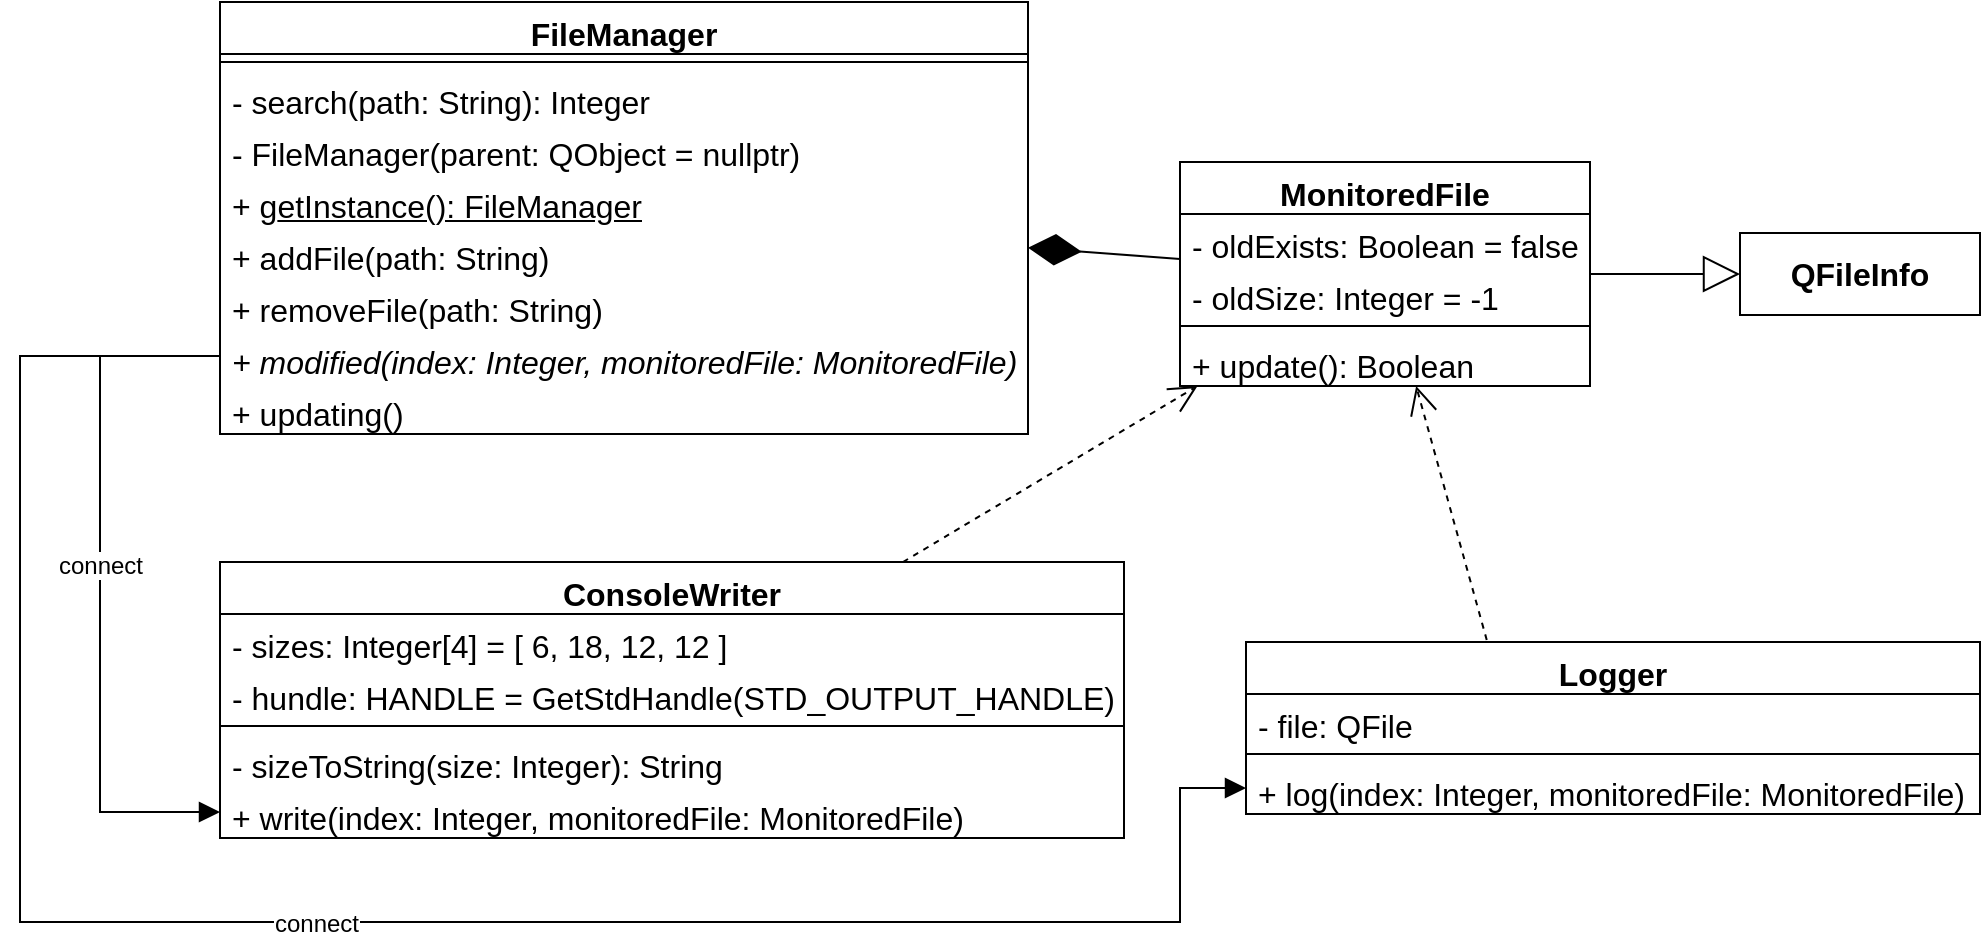 <mxfile version="24.0.7" type="device">
  <diagram name="Страница — 1" id="K0TLYlvcnPPaBmhVKMWB">
    <mxGraphModel dx="1049" dy="1041" grid="1" gridSize="10" guides="1" tooltips="1" connect="1" arrows="1" fold="1" page="0" pageScale="1" pageWidth="1169" pageHeight="827" math="0" shadow="0">
      <root>
        <mxCell id="0" />
        <mxCell id="1" parent="0" />
        <mxCell id="VBVmkY-314-XRv1tTZ_Q-1" value="&lt;span style=&quot;font-size: 16px;&quot;&gt;&lt;b&gt;QFileInfo&lt;/b&gt;&lt;/span&gt;" style="html=1;whiteSpace=wrap;" parent="1" vertex="1">
          <mxGeometry x="1080" y="-204.5" width="120" height="41" as="geometry" />
        </mxCell>
        <mxCell id="VBVmkY-314-XRv1tTZ_Q-2" value="&lt;font style=&quot;font-size: 16px;&quot;&gt;MonitoredFile&lt;/font&gt;" style="swimlane;fontStyle=1;align=center;verticalAlign=top;childLayout=stackLayout;horizontal=1;startSize=26;horizontalStack=0;resizeParent=1;resizeParentMax=0;resizeLast=0;collapsible=1;marginBottom=0;whiteSpace=wrap;html=1;" parent="1" vertex="1">
          <mxGeometry x="800" y="-240" width="205" height="112" as="geometry" />
        </mxCell>
        <mxCell id="VBVmkY-314-XRv1tTZ_Q-6" value="&lt;font style=&quot;font-size: 16px;&quot;&gt;- oldExists: Boolean = false&lt;/font&gt;" style="text;strokeColor=none;fillColor=none;align=left;verticalAlign=top;spacingLeft=4;spacingRight=4;overflow=hidden;rotatable=0;points=[[0,0.5],[1,0.5]];portConstraint=eastwest;whiteSpace=wrap;html=1;" parent="VBVmkY-314-XRv1tTZ_Q-2" vertex="1">
          <mxGeometry y="26" width="205" height="26" as="geometry" />
        </mxCell>
        <mxCell id="VBVmkY-314-XRv1tTZ_Q-7" value="&lt;span style=&quot;font-size: 16px;&quot;&gt;-&amp;nbsp;oldSize: Integer = -1&lt;/span&gt;" style="text;strokeColor=none;fillColor=none;align=left;verticalAlign=top;spacingLeft=4;spacingRight=4;overflow=hidden;rotatable=0;points=[[0,0.5],[1,0.5]];portConstraint=eastwest;whiteSpace=wrap;html=1;" parent="VBVmkY-314-XRv1tTZ_Q-2" vertex="1">
          <mxGeometry y="52" width="205" height="26" as="geometry" />
        </mxCell>
        <mxCell id="VBVmkY-314-XRv1tTZ_Q-4" value="" style="line;strokeWidth=1;fillColor=none;align=left;verticalAlign=middle;spacingTop=-1;spacingLeft=3;spacingRight=3;rotatable=0;labelPosition=right;points=[];portConstraint=eastwest;strokeColor=inherit;" parent="VBVmkY-314-XRv1tTZ_Q-2" vertex="1">
          <mxGeometry y="78" width="205" height="8" as="geometry" />
        </mxCell>
        <mxCell id="VBVmkY-314-XRv1tTZ_Q-32" value="&lt;span style=&quot;font-size: 16px;&quot;&gt;+ update(): Boolean&lt;/span&gt;" style="text;strokeColor=none;fillColor=none;align=left;verticalAlign=top;spacingLeft=4;spacingRight=4;overflow=hidden;rotatable=0;points=[[0,0.5],[1,0.5]];portConstraint=eastwest;whiteSpace=wrap;html=1;" parent="VBVmkY-314-XRv1tTZ_Q-2" vertex="1">
          <mxGeometry y="86" width="205" height="26" as="geometry" />
        </mxCell>
        <mxCell id="VBVmkY-314-XRv1tTZ_Q-9" value="&lt;div&gt;&lt;br&gt;&lt;/div&gt;" style="endArrow=block;endSize=16;endFill=0;html=1;rounded=0;fontSize=12;curved=1;" parent="1" source="VBVmkY-314-XRv1tTZ_Q-2" target="VBVmkY-314-XRv1tTZ_Q-1" edge="1">
          <mxGeometry width="160" relative="1" as="geometry">
            <mxPoint x="267" y="-49" as="sourcePoint" />
            <mxPoint x="427" y="-49" as="targetPoint" />
          </mxGeometry>
        </mxCell>
        <mxCell id="VBVmkY-314-XRv1tTZ_Q-10" value="&lt;span style=&quot;font-size: 16px;&quot;&gt;FileManager&lt;/span&gt;" style="swimlane;fontStyle=1;align=center;verticalAlign=top;childLayout=stackLayout;horizontal=1;startSize=26;horizontalStack=0;resizeParent=1;resizeParentMax=0;resizeLast=0;collapsible=1;marginBottom=0;whiteSpace=wrap;html=1;" parent="1" vertex="1">
          <mxGeometry x="320" y="-320" width="404" height="216" as="geometry" />
        </mxCell>
        <mxCell id="VBVmkY-314-XRv1tTZ_Q-12" value="" style="line;strokeWidth=1;fillColor=none;align=left;verticalAlign=middle;spacingTop=-1;spacingLeft=3;spacingRight=3;rotatable=0;labelPosition=right;points=[];portConstraint=eastwest;strokeColor=inherit;" parent="VBVmkY-314-XRv1tTZ_Q-10" vertex="1">
          <mxGeometry y="26" width="404" height="8" as="geometry" />
        </mxCell>
        <mxCell id="c6ozMKCryHnc_kL3m24A-9" value="&lt;font style=&quot;font-size: 16px;&quot;&gt;- search(path: String): Integer&lt;/font&gt;" style="text;strokeColor=none;fillColor=none;align=left;verticalAlign=top;spacingLeft=4;spacingRight=4;overflow=hidden;rotatable=0;points=[[0,0.5],[1,0.5]];portConstraint=eastwest;whiteSpace=wrap;html=1;" vertex="1" parent="VBVmkY-314-XRv1tTZ_Q-10">
          <mxGeometry y="34" width="404" height="26" as="geometry" />
        </mxCell>
        <mxCell id="c6ozMKCryHnc_kL3m24A-6" value="&lt;font style=&quot;font-size: 16px;&quot;&gt;- FileManager(parent: QObject = nullptr)&lt;/font&gt;" style="text;strokeColor=none;fillColor=none;align=left;verticalAlign=top;spacingLeft=4;spacingRight=4;overflow=hidden;rotatable=0;points=[[0,0.5],[1,0.5]];portConstraint=eastwest;whiteSpace=wrap;html=1;" vertex="1" parent="VBVmkY-314-XRv1tTZ_Q-10">
          <mxGeometry y="60" width="404" height="26" as="geometry" />
        </mxCell>
        <mxCell id="c6ozMKCryHnc_kL3m24A-5" value="&lt;font style=&quot;font-size: 16px;&quot;&gt;+&amp;nbsp;g&lt;u&gt;etInstance():&amp;nbsp;FileManager&lt;/u&gt;&lt;/font&gt;" style="text;strokeColor=none;fillColor=none;align=left;verticalAlign=top;spacingLeft=4;spacingRight=4;overflow=hidden;rotatable=0;points=[[0,0.5],[1,0.5]];portConstraint=eastwest;whiteSpace=wrap;html=1;" vertex="1" parent="VBVmkY-314-XRv1tTZ_Q-10">
          <mxGeometry y="86" width="404" height="26" as="geometry" />
        </mxCell>
        <mxCell id="VBVmkY-314-XRv1tTZ_Q-13" value="&lt;font style=&quot;font-size: 16px;&quot;&gt;+ addFile(path: String)&lt;/font&gt;" style="text;strokeColor=none;fillColor=none;align=left;verticalAlign=top;spacingLeft=4;spacingRight=4;overflow=hidden;rotatable=0;points=[[0,0.5],[1,0.5]];portConstraint=eastwest;whiteSpace=wrap;html=1;" parent="VBVmkY-314-XRv1tTZ_Q-10" vertex="1">
          <mxGeometry y="112" width="404" height="26" as="geometry" />
        </mxCell>
        <mxCell id="VBVmkY-314-XRv1tTZ_Q-36" value="&lt;font style=&quot;font-size: 16px;&quot;&gt;+ removeFile(path: String)&lt;/font&gt;" style="text;strokeColor=none;fillColor=none;align=left;verticalAlign=top;spacingLeft=4;spacingRight=4;overflow=hidden;rotatable=0;points=[[0,0.5],[1,0.5]];portConstraint=eastwest;whiteSpace=wrap;html=1;" parent="VBVmkY-314-XRv1tTZ_Q-10" vertex="1">
          <mxGeometry y="138" width="404" height="26" as="geometry" />
        </mxCell>
        <mxCell id="VBVmkY-314-XRv1tTZ_Q-15" value="&lt;i&gt;&lt;span style=&quot;font-size: 16px;&quot;&gt;+&amp;nbsp;modified(&lt;/span&gt;&lt;span style=&quot;font-size: 16px;&quot;&gt;index: Integer, monitoredFile: MonitoredFile&lt;/span&gt;&lt;span style=&quot;font-size: 16px;&quot;&gt;)&lt;/span&gt;&lt;/i&gt;" style="text;strokeColor=none;fillColor=none;align=left;verticalAlign=top;spacingLeft=4;spacingRight=4;overflow=hidden;rotatable=0;points=[[0,0.5],[1,0.5]];portConstraint=eastwest;whiteSpace=wrap;html=1;" parent="VBVmkY-314-XRv1tTZ_Q-10" vertex="1">
          <mxGeometry y="164" width="404" height="26" as="geometry" />
        </mxCell>
        <mxCell id="VBVmkY-314-XRv1tTZ_Q-17" value="&lt;span style=&quot;font-size: 16px;&quot;&gt;+ updating()&lt;/span&gt;" style="text;strokeColor=none;fillColor=none;align=left;verticalAlign=top;spacingLeft=4;spacingRight=4;overflow=hidden;rotatable=0;points=[[0,0.5],[1,0.5]];portConstraint=eastwest;whiteSpace=wrap;html=1;" parent="VBVmkY-314-XRv1tTZ_Q-10" vertex="1">
          <mxGeometry y="190" width="404" height="26" as="geometry" />
        </mxCell>
        <mxCell id="VBVmkY-314-XRv1tTZ_Q-18" style="edgeStyle=none;curved=1;rounded=0;orthogonalLoop=1;jettySize=auto;html=1;exitX=0.25;exitY=0;exitDx=0;exitDy=0;fontSize=12;startSize=8;endSize=8;" parent="1" source="VBVmkY-314-XRv1tTZ_Q-1" target="VBVmkY-314-XRv1tTZ_Q-1" edge="1">
          <mxGeometry relative="1" as="geometry" />
        </mxCell>
        <mxCell id="VBVmkY-314-XRv1tTZ_Q-19" value="&lt;font style=&quot;font-size: 16px;&quot;&gt;ConsoleWriter&lt;/font&gt;" style="swimlane;fontStyle=1;align=center;verticalAlign=top;childLayout=stackLayout;horizontal=1;startSize=26;horizontalStack=0;resizeParent=1;resizeParentMax=0;resizeLast=0;collapsible=1;marginBottom=0;whiteSpace=wrap;html=1;" parent="1" vertex="1">
          <mxGeometry x="320" y="-40" width="452" height="138" as="geometry" />
        </mxCell>
        <mxCell id="VBVmkY-314-XRv1tTZ_Q-20" value="&lt;span style=&quot;font-size: 16px;&quot;&gt;- sizes: Integer[4] = [ 6, 18, 12, 12 ]&lt;/span&gt;" style="text;strokeColor=none;fillColor=none;align=left;verticalAlign=top;spacingLeft=4;spacingRight=4;overflow=hidden;rotatable=0;points=[[0,0.5],[1,0.5]];portConstraint=eastwest;whiteSpace=wrap;html=1;" parent="VBVmkY-314-XRv1tTZ_Q-19" vertex="1">
          <mxGeometry y="26" width="452" height="26" as="geometry" />
        </mxCell>
        <mxCell id="VBVmkY-314-XRv1tTZ_Q-23" value="&lt;span style=&quot;font-size: 16px;&quot;&gt;- hundle: HANDLE =&amp;nbsp;GetStdHandle(STD_OUTPUT_HANDLE)&lt;/span&gt;" style="text;strokeColor=none;fillColor=none;align=left;verticalAlign=top;spacingLeft=4;spacingRight=4;overflow=hidden;rotatable=0;points=[[0,0.5],[1,0.5]];portConstraint=eastwest;whiteSpace=wrap;html=1;" parent="VBVmkY-314-XRv1tTZ_Q-19" vertex="1">
          <mxGeometry y="52" width="452" height="26" as="geometry" />
        </mxCell>
        <mxCell id="VBVmkY-314-XRv1tTZ_Q-21" value="" style="line;strokeWidth=1;fillColor=none;align=left;verticalAlign=middle;spacingTop=-1;spacingLeft=3;spacingRight=3;rotatable=0;labelPosition=right;points=[];portConstraint=eastwest;strokeColor=inherit;" parent="VBVmkY-314-XRv1tTZ_Q-19" vertex="1">
          <mxGeometry y="78" width="452" height="8" as="geometry" />
        </mxCell>
        <mxCell id="VBVmkY-314-XRv1tTZ_Q-22" value="&lt;font style=&quot;font-size: 16px;&quot;&gt;- sizeToString(size: Integer): String&lt;/font&gt;" style="text;strokeColor=none;fillColor=none;align=left;verticalAlign=top;spacingLeft=4;spacingRight=4;overflow=hidden;rotatable=0;points=[[0,0.5],[1,0.5]];portConstraint=eastwest;whiteSpace=wrap;html=1;" parent="VBVmkY-314-XRv1tTZ_Q-19" vertex="1">
          <mxGeometry y="86" width="452" height="26" as="geometry" />
        </mxCell>
        <mxCell id="VBVmkY-314-XRv1tTZ_Q-25" value="&lt;font style=&quot;font-size: 16px;&quot;&gt;+ write(index: Integer, monitoredFile: MonitoredFile)&lt;/font&gt;" style="text;strokeColor=none;fillColor=none;align=left;verticalAlign=top;spacingLeft=4;spacingRight=4;overflow=hidden;rotatable=0;points=[[0,0.5],[1,0.5]];portConstraint=eastwest;whiteSpace=wrap;html=1;" parent="VBVmkY-314-XRv1tTZ_Q-19" vertex="1">
          <mxGeometry y="112" width="452" height="26" as="geometry" />
        </mxCell>
        <mxCell id="VBVmkY-314-XRv1tTZ_Q-26" value="&lt;div&gt;&lt;br&gt;&lt;/div&gt;" style="endArrow=open;endSize=12;dashed=1;html=1;rounded=0;fontSize=12;curved=1;" parent="1" source="VBVmkY-314-XRv1tTZ_Q-19" target="VBVmkY-314-XRv1tTZ_Q-2" edge="1">
          <mxGeometry width="160" relative="1" as="geometry">
            <mxPoint x="800" y="-90" as="sourcePoint" />
            <mxPoint x="775" y="223" as="targetPoint" />
          </mxGeometry>
        </mxCell>
        <mxCell id="VBVmkY-314-XRv1tTZ_Q-27" value="&lt;font style=&quot;font-size: 16px;&quot;&gt;Logger&lt;/font&gt;" style="swimlane;fontStyle=1;align=center;verticalAlign=top;childLayout=stackLayout;horizontal=1;startSize=26;horizontalStack=0;resizeParent=1;resizeParentMax=0;resizeLast=0;collapsible=1;marginBottom=0;whiteSpace=wrap;html=1;" parent="1" vertex="1">
          <mxGeometry x="833" width="367" height="86" as="geometry" />
        </mxCell>
        <mxCell id="VBVmkY-314-XRv1tTZ_Q-28" value="&lt;font style=&quot;font-size: 16px;&quot;&gt;- file: QFile&lt;/font&gt;" style="text;strokeColor=none;fillColor=none;align=left;verticalAlign=top;spacingLeft=4;spacingRight=4;overflow=hidden;rotatable=0;points=[[0,0.5],[1,0.5]];portConstraint=eastwest;whiteSpace=wrap;html=1;" parent="VBVmkY-314-XRv1tTZ_Q-27" vertex="1">
          <mxGeometry y="26" width="367" height="26" as="geometry" />
        </mxCell>
        <mxCell id="VBVmkY-314-XRv1tTZ_Q-29" value="" style="line;strokeWidth=1;fillColor=none;align=left;verticalAlign=middle;spacingTop=-1;spacingLeft=3;spacingRight=3;rotatable=0;labelPosition=right;points=[];portConstraint=eastwest;strokeColor=inherit;" parent="VBVmkY-314-XRv1tTZ_Q-27" vertex="1">
          <mxGeometry y="52" width="367" height="8" as="geometry" />
        </mxCell>
        <mxCell id="VBVmkY-314-XRv1tTZ_Q-30" value="&lt;font style=&quot;font-size: 16px;&quot;&gt;+ log(index: Integer, monitoredFile: MonitoredFile)&lt;/font&gt;" style="text;strokeColor=none;fillColor=none;align=left;verticalAlign=top;spacingLeft=4;spacingRight=4;overflow=hidden;rotatable=0;points=[[0,0.5],[1,0.5]];portConstraint=eastwest;whiteSpace=wrap;html=1;" parent="VBVmkY-314-XRv1tTZ_Q-27" vertex="1">
          <mxGeometry y="60" width="367" height="26" as="geometry" />
        </mxCell>
        <mxCell id="VBVmkY-314-XRv1tTZ_Q-31" value="" style="endArrow=open;endSize=12;dashed=1;html=1;rounded=0;fontSize=12;curved=1;exitX=0.328;exitY=-0.012;exitDx=0;exitDy=0;exitPerimeter=0;" parent="1" source="VBVmkY-314-XRv1tTZ_Q-27" target="VBVmkY-314-XRv1tTZ_Q-2" edge="1">
          <mxGeometry width="160" relative="1" as="geometry">
            <mxPoint x="870" y="-80" as="sourcePoint" />
            <mxPoint x="862" y="248" as="targetPoint" />
          </mxGeometry>
        </mxCell>
        <mxCell id="c6ozMKCryHnc_kL3m24A-1" value="connect" style="html=1;verticalAlign=bottom;endArrow=block;curved=0;rounded=0;fontSize=12;startSize=8;endSize=8;" edge="1" parent="1" source="VBVmkY-314-XRv1tTZ_Q-15" target="VBVmkY-314-XRv1tTZ_Q-25">
          <mxGeometry width="80" relative="1" as="geometry">
            <mxPoint x="330" y="-80" as="sourcePoint" />
            <mxPoint x="220" y="150" as="targetPoint" />
            <Array as="points">
              <mxPoint x="260" y="-143" />
              <mxPoint x="260" y="85" />
            </Array>
          </mxGeometry>
        </mxCell>
        <mxCell id="c6ozMKCryHnc_kL3m24A-2" value="connect" style="html=1;verticalAlign=bottom;endArrow=block;curved=0;rounded=0;fontSize=12;startSize=8;endSize=8;" edge="1" parent="1" source="VBVmkY-314-XRv1tTZ_Q-15" target="VBVmkY-314-XRv1tTZ_Q-30">
          <mxGeometry x="-0.002" y="-10" width="80" relative="1" as="geometry">
            <mxPoint x="200" y="140" as="sourcePoint" />
            <mxPoint x="510" y="230" as="targetPoint" />
            <Array as="points">
              <mxPoint x="220" y="-143" />
              <mxPoint x="220" y="140" />
              <mxPoint x="800" y="140" />
              <mxPoint x="800" y="73" />
            </Array>
            <mxPoint as="offset" />
          </mxGeometry>
        </mxCell>
        <mxCell id="c6ozMKCryHnc_kL3m24A-4" value="" style="endArrow=diamondThin;endFill=1;endSize=24;html=1;rounded=0;fontSize=12;curved=1;" edge="1" parent="1" source="VBVmkY-314-XRv1tTZ_Q-2" target="VBVmkY-314-XRv1tTZ_Q-10">
          <mxGeometry width="160" relative="1" as="geometry">
            <mxPoint x="610" y="-30" as="sourcePoint" />
            <mxPoint x="770" y="-30" as="targetPoint" />
          </mxGeometry>
        </mxCell>
      </root>
    </mxGraphModel>
  </diagram>
</mxfile>
